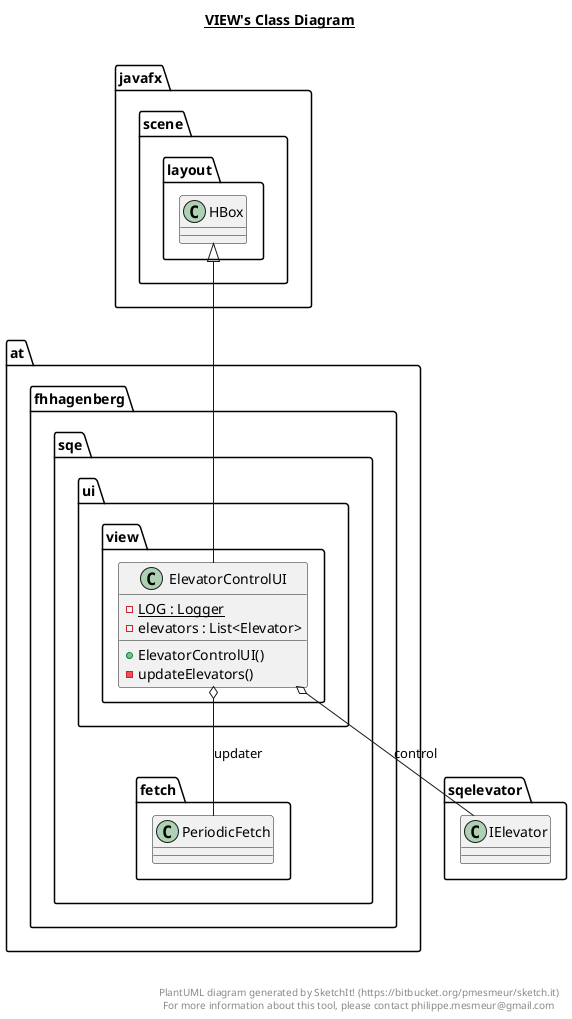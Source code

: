 @startuml

title __VIEW's Class Diagram__\n

  namespace at.fhhagenberg.sqe {
    namespace ui {
      namespace view {
        class at.fhhagenberg.sqe.ui.view.ElevatorControlUI {
            {static} - LOG : Logger
            - elevators : List<Elevator>
            + ElevatorControlUI()
            - updateElevators()
        }
      }
    }
  }
  

  at.fhhagenberg.sqe.ui.view.ElevatorControlUI -up-|> javafx.scene.layout.HBox
  at.fhhagenberg.sqe.ui.view.ElevatorControlUI o-- at.fhhagenberg.sqe.fetch.PeriodicFetch : updater
  at.fhhagenberg.sqe.ui.view.ElevatorControlUI o-- sqelevator.IElevator : control


right footer


PlantUML diagram generated by SketchIt! (https://bitbucket.org/pmesmeur/sketch.it)
For more information about this tool, please contact philippe.mesmeur@gmail.com
endfooter

@enduml
